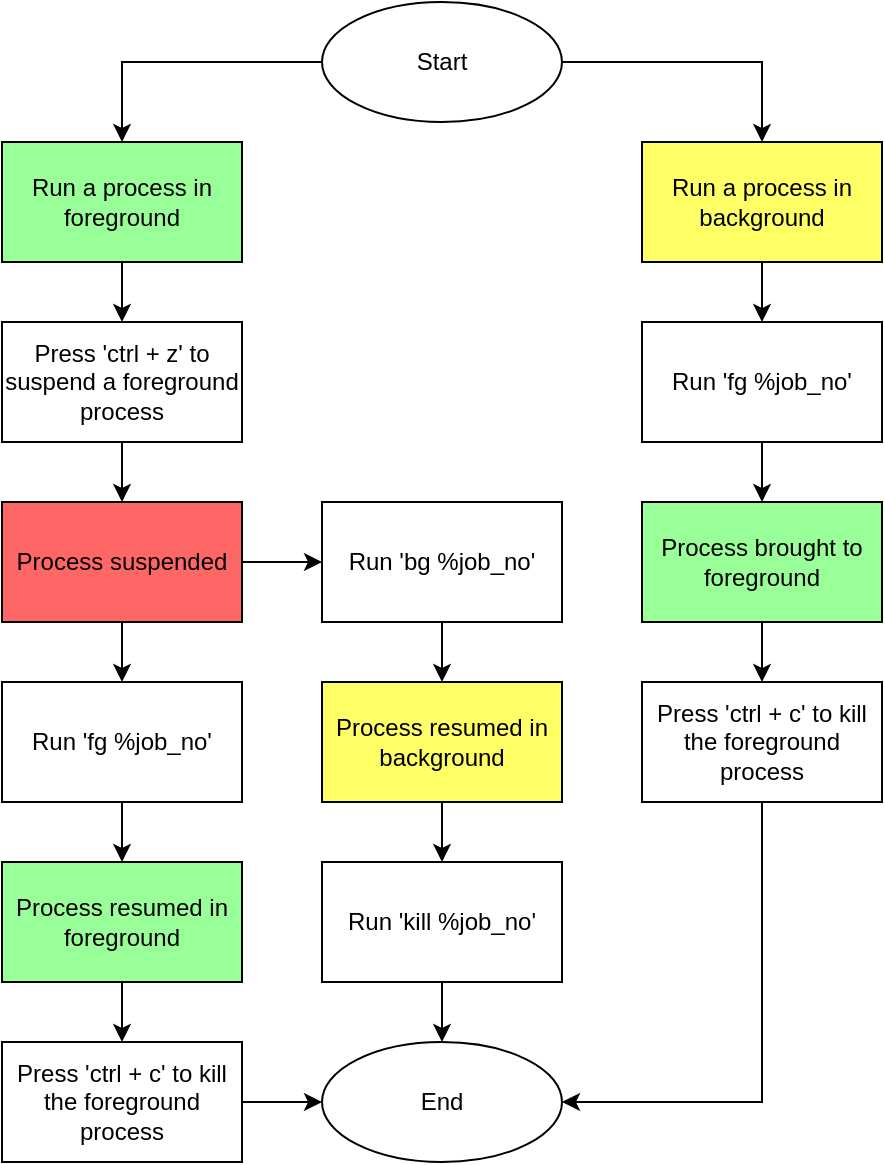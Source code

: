 <mxfile version="20.6.0" type="github">
  <diagram id="qLZ6cuhkYy0z-SAB9hcI" name="Page-1">
    <mxGraphModel dx="735" dy="446" grid="1" gridSize="10" guides="1" tooltips="1" connect="1" arrows="1" fold="1" page="1" pageScale="1" pageWidth="850" pageHeight="1100" math="0" shadow="0">
      <root>
        <mxCell id="0" />
        <mxCell id="1" parent="0" />
        <mxCell id="V6eCvAGBm_swu__jGL6y-1" value="" style="edgeStyle=orthogonalEdgeStyle;rounded=0;orthogonalLoop=1;jettySize=auto;html=1;" edge="1" parent="1" source="V6eCvAGBm_swu__jGL6y-2" target="V6eCvAGBm_swu__jGL6y-4">
          <mxGeometry relative="1" as="geometry" />
        </mxCell>
        <mxCell id="V6eCvAGBm_swu__jGL6y-2" value="Run a process in foreground" style="rounded=0;whiteSpace=wrap;html=1;labelBackgroundColor=none;fillColor=#99FF99;gradientColor=none;" vertex="1" parent="1">
          <mxGeometry x="300" y="80" width="120" height="60" as="geometry" />
        </mxCell>
        <mxCell id="V6eCvAGBm_swu__jGL6y-3" value="" style="edgeStyle=orthogonalEdgeStyle;rounded=0;orthogonalLoop=1;jettySize=auto;html=1;" edge="1" parent="1" source="V6eCvAGBm_swu__jGL6y-4" target="V6eCvAGBm_swu__jGL6y-7">
          <mxGeometry relative="1" as="geometry" />
        </mxCell>
        <mxCell id="V6eCvAGBm_swu__jGL6y-4" value="Press &#39;ctrl + z&#39; to suspend a foreground process" style="rounded=0;whiteSpace=wrap;html=1;" vertex="1" parent="1">
          <mxGeometry x="300" y="170" width="120" height="60" as="geometry" />
        </mxCell>
        <mxCell id="V6eCvAGBm_swu__jGL6y-5" value="" style="edgeStyle=orthogonalEdgeStyle;rounded=0;orthogonalLoop=1;jettySize=auto;html=1;" edge="1" parent="1" source="V6eCvAGBm_swu__jGL6y-7" target="V6eCvAGBm_swu__jGL6y-9">
          <mxGeometry relative="1" as="geometry" />
        </mxCell>
        <mxCell id="V6eCvAGBm_swu__jGL6y-6" value="" style="edgeStyle=orthogonalEdgeStyle;rounded=0;orthogonalLoop=1;jettySize=auto;html=1;" edge="1" parent="1" source="V6eCvAGBm_swu__jGL6y-7" target="V6eCvAGBm_swu__jGL6y-27">
          <mxGeometry relative="1" as="geometry" />
        </mxCell>
        <mxCell id="V6eCvAGBm_swu__jGL6y-7" value="Process suspended" style="rounded=0;whiteSpace=wrap;html=1;fillColor=#FF6666;" vertex="1" parent="1">
          <mxGeometry x="300" y="260" width="120" height="60" as="geometry" />
        </mxCell>
        <mxCell id="V6eCvAGBm_swu__jGL6y-8" value="" style="edgeStyle=orthogonalEdgeStyle;rounded=0;orthogonalLoop=1;jettySize=auto;html=1;" edge="1" parent="1" source="V6eCvAGBm_swu__jGL6y-9" target="V6eCvAGBm_swu__jGL6y-11">
          <mxGeometry relative="1" as="geometry" />
        </mxCell>
        <mxCell id="V6eCvAGBm_swu__jGL6y-9" value="Run &#39;fg %job_no&#39;" style="rounded=0;whiteSpace=wrap;html=1;" vertex="1" parent="1">
          <mxGeometry x="300" y="350" width="120" height="60" as="geometry" />
        </mxCell>
        <mxCell id="V6eCvAGBm_swu__jGL6y-10" value="" style="edgeStyle=orthogonalEdgeStyle;rounded=0;orthogonalLoop=1;jettySize=auto;html=1;" edge="1" parent="1" source="V6eCvAGBm_swu__jGL6y-11" target="V6eCvAGBm_swu__jGL6y-19">
          <mxGeometry relative="1" as="geometry" />
        </mxCell>
        <mxCell id="V6eCvAGBm_swu__jGL6y-11" value="Process resumed in foreground" style="rounded=0;whiteSpace=wrap;html=1;fillColor=#99FF99;" vertex="1" parent="1">
          <mxGeometry x="300" y="440" width="120" height="60" as="geometry" />
        </mxCell>
        <mxCell id="V6eCvAGBm_swu__jGL6y-12" value="" style="edgeStyle=orthogonalEdgeStyle;rounded=0;orthogonalLoop=1;jettySize=auto;html=1;" edge="1" parent="1" source="V6eCvAGBm_swu__jGL6y-13" target="V6eCvAGBm_swu__jGL6y-15">
          <mxGeometry relative="1" as="geometry" />
        </mxCell>
        <mxCell id="V6eCvAGBm_swu__jGL6y-13" value="Run a process in background" style="rounded=0;whiteSpace=wrap;html=1;fillColor=#FFFF66;" vertex="1" parent="1">
          <mxGeometry x="620" y="80" width="120" height="60" as="geometry" />
        </mxCell>
        <mxCell id="V6eCvAGBm_swu__jGL6y-14" value="" style="edgeStyle=orthogonalEdgeStyle;rounded=0;orthogonalLoop=1;jettySize=auto;html=1;" edge="1" parent="1" source="V6eCvAGBm_swu__jGL6y-15" target="V6eCvAGBm_swu__jGL6y-17">
          <mxGeometry relative="1" as="geometry" />
        </mxCell>
        <mxCell id="V6eCvAGBm_swu__jGL6y-15" value="Run &#39;fg %job_no&#39;" style="rounded=0;whiteSpace=wrap;html=1;" vertex="1" parent="1">
          <mxGeometry x="620" y="170" width="120" height="60" as="geometry" />
        </mxCell>
        <mxCell id="V6eCvAGBm_swu__jGL6y-16" style="edgeStyle=orthogonalEdgeStyle;rounded=0;orthogonalLoop=1;jettySize=auto;html=1;exitX=0.5;exitY=1;exitDx=0;exitDy=0;entryX=0.5;entryY=0;entryDx=0;entryDy=0;" edge="1" parent="1" source="V6eCvAGBm_swu__jGL6y-17" target="V6eCvAGBm_swu__jGL6y-25">
          <mxGeometry relative="1" as="geometry" />
        </mxCell>
        <mxCell id="V6eCvAGBm_swu__jGL6y-17" value="Process brought to foreground" style="rounded=0;whiteSpace=wrap;html=1;fillColor=#99FF99;" vertex="1" parent="1">
          <mxGeometry x="620" y="260" width="120" height="60" as="geometry" />
        </mxCell>
        <mxCell id="V6eCvAGBm_swu__jGL6y-18" value="" style="edgeStyle=orthogonalEdgeStyle;rounded=0;orthogonalLoop=1;jettySize=auto;html=1;" edge="1" parent="1" source="V6eCvAGBm_swu__jGL6y-19" target="V6eCvAGBm_swu__jGL6y-23">
          <mxGeometry relative="1" as="geometry" />
        </mxCell>
        <mxCell id="V6eCvAGBm_swu__jGL6y-19" value="Press &#39;ctrl + c&#39; to kill the foreground process" style="rounded=0;whiteSpace=wrap;html=1;" vertex="1" parent="1">
          <mxGeometry x="300" y="530" width="120" height="60" as="geometry" />
        </mxCell>
        <mxCell id="V6eCvAGBm_swu__jGL6y-20" style="edgeStyle=orthogonalEdgeStyle;rounded=0;orthogonalLoop=1;jettySize=auto;html=1;exitX=0;exitY=0.5;exitDx=0;exitDy=0;" edge="1" parent="1" source="V6eCvAGBm_swu__jGL6y-22" target="V6eCvAGBm_swu__jGL6y-2">
          <mxGeometry relative="1" as="geometry" />
        </mxCell>
        <mxCell id="V6eCvAGBm_swu__jGL6y-21" style="edgeStyle=orthogonalEdgeStyle;rounded=0;orthogonalLoop=1;jettySize=auto;html=1;exitX=1;exitY=0.5;exitDx=0;exitDy=0;" edge="1" parent="1" source="V6eCvAGBm_swu__jGL6y-22" target="V6eCvAGBm_swu__jGL6y-13">
          <mxGeometry relative="1" as="geometry" />
        </mxCell>
        <mxCell id="V6eCvAGBm_swu__jGL6y-22" value="Start" style="ellipse;whiteSpace=wrap;html=1;rounded=0;" vertex="1" parent="1">
          <mxGeometry x="460" y="10" width="120" height="60" as="geometry" />
        </mxCell>
        <mxCell id="V6eCvAGBm_swu__jGL6y-23" value="End" style="ellipse;whiteSpace=wrap;html=1;rounded=0;" vertex="1" parent="1">
          <mxGeometry x="460" y="530" width="120" height="60" as="geometry" />
        </mxCell>
        <mxCell id="V6eCvAGBm_swu__jGL6y-24" style="edgeStyle=orthogonalEdgeStyle;rounded=0;orthogonalLoop=1;jettySize=auto;html=1;exitX=0.5;exitY=1;exitDx=0;exitDy=0;entryX=1;entryY=0.5;entryDx=0;entryDy=0;" edge="1" parent="1" source="V6eCvAGBm_swu__jGL6y-25" target="V6eCvAGBm_swu__jGL6y-23">
          <mxGeometry relative="1" as="geometry">
            <Array as="points">
              <mxPoint x="680" y="560" />
            </Array>
          </mxGeometry>
        </mxCell>
        <mxCell id="V6eCvAGBm_swu__jGL6y-25" value="Press &#39;ctrl + c&#39; to kill the foreground process" style="rounded=0;whiteSpace=wrap;html=1;" vertex="1" parent="1">
          <mxGeometry x="620" y="350" width="120" height="60" as="geometry" />
        </mxCell>
        <mxCell id="V6eCvAGBm_swu__jGL6y-26" value="" style="edgeStyle=orthogonalEdgeStyle;rounded=0;orthogonalLoop=1;jettySize=auto;html=1;" edge="1" parent="1" source="V6eCvAGBm_swu__jGL6y-27" target="V6eCvAGBm_swu__jGL6y-29">
          <mxGeometry relative="1" as="geometry" />
        </mxCell>
        <mxCell id="V6eCvAGBm_swu__jGL6y-27" value="Run &#39;bg %job_no&#39;" style="rounded=0;whiteSpace=wrap;html=1;" vertex="1" parent="1">
          <mxGeometry x="460" y="260" width="120" height="60" as="geometry" />
        </mxCell>
        <mxCell id="V6eCvAGBm_swu__jGL6y-28" value="" style="edgeStyle=orthogonalEdgeStyle;rounded=0;orthogonalLoop=1;jettySize=auto;html=1;" edge="1" parent="1" source="V6eCvAGBm_swu__jGL6y-29" target="V6eCvAGBm_swu__jGL6y-31">
          <mxGeometry relative="1" as="geometry" />
        </mxCell>
        <mxCell id="V6eCvAGBm_swu__jGL6y-29" value="Process resumed in background" style="rounded=0;whiteSpace=wrap;html=1;fillColor=#FFFF66;" vertex="1" parent="1">
          <mxGeometry x="460" y="350" width="120" height="60" as="geometry" />
        </mxCell>
        <mxCell id="V6eCvAGBm_swu__jGL6y-30" style="edgeStyle=orthogonalEdgeStyle;rounded=0;orthogonalLoop=1;jettySize=auto;html=1;exitX=0.5;exitY=1;exitDx=0;exitDy=0;entryX=0.5;entryY=0;entryDx=0;entryDy=0;" edge="1" parent="1" source="V6eCvAGBm_swu__jGL6y-31" target="V6eCvAGBm_swu__jGL6y-23">
          <mxGeometry relative="1" as="geometry">
            <mxPoint x="560" y="520" as="targetPoint" />
          </mxGeometry>
        </mxCell>
        <mxCell id="V6eCvAGBm_swu__jGL6y-31" value="Run &#39;kill %job_no&#39;" style="rounded=0;whiteSpace=wrap;html=1;" vertex="1" parent="1">
          <mxGeometry x="460" y="440" width="120" height="60" as="geometry" />
        </mxCell>
      </root>
    </mxGraphModel>
  </diagram>
</mxfile>
